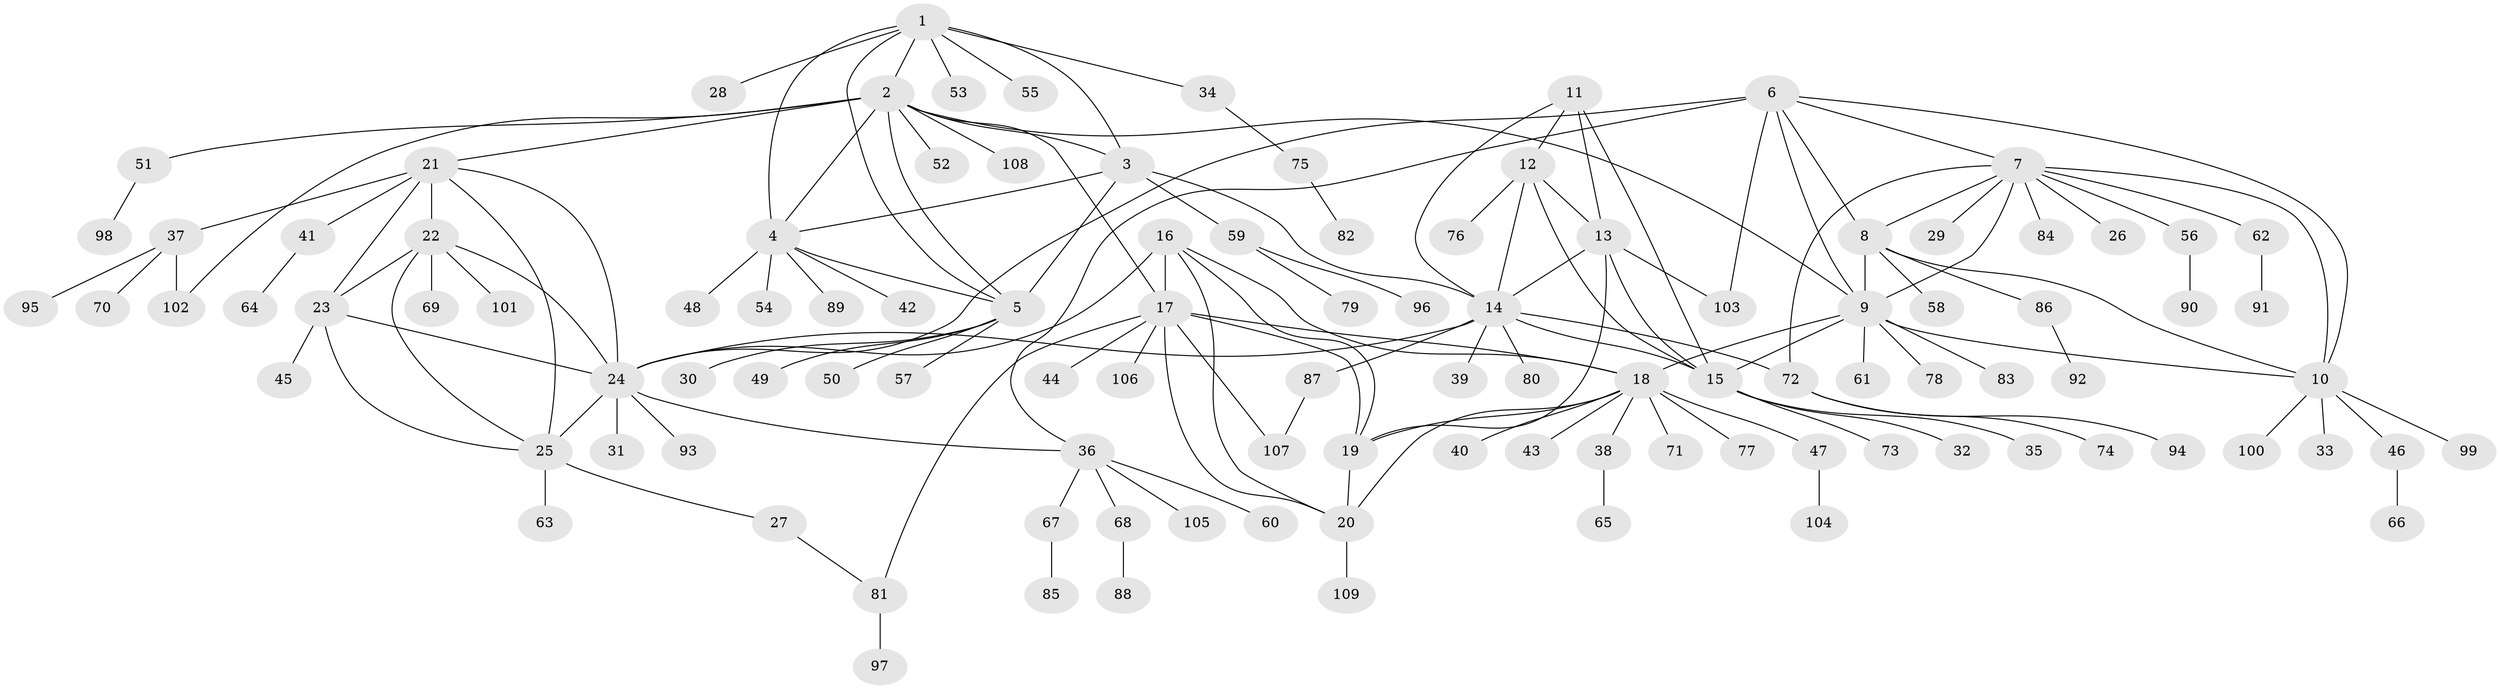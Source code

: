 // coarse degree distribution, {11: 0.025, 10: 0.025, 5: 0.0625, 6: 0.025, 7: 0.05, 8: 0.0125, 4: 0.025, 9: 0.0125, 2: 0.0875, 1: 0.65, 3: 0.025}
// Generated by graph-tools (version 1.1) at 2025/52/02/27/25 19:52:20]
// undirected, 109 vertices, 150 edges
graph export_dot {
graph [start="1"]
  node [color=gray90,style=filled];
  1;
  2;
  3;
  4;
  5;
  6;
  7;
  8;
  9;
  10;
  11;
  12;
  13;
  14;
  15;
  16;
  17;
  18;
  19;
  20;
  21;
  22;
  23;
  24;
  25;
  26;
  27;
  28;
  29;
  30;
  31;
  32;
  33;
  34;
  35;
  36;
  37;
  38;
  39;
  40;
  41;
  42;
  43;
  44;
  45;
  46;
  47;
  48;
  49;
  50;
  51;
  52;
  53;
  54;
  55;
  56;
  57;
  58;
  59;
  60;
  61;
  62;
  63;
  64;
  65;
  66;
  67;
  68;
  69;
  70;
  71;
  72;
  73;
  74;
  75;
  76;
  77;
  78;
  79;
  80;
  81;
  82;
  83;
  84;
  85;
  86;
  87;
  88;
  89;
  90;
  91;
  92;
  93;
  94;
  95;
  96;
  97;
  98;
  99;
  100;
  101;
  102;
  103;
  104;
  105;
  106;
  107;
  108;
  109;
  1 -- 2;
  1 -- 3;
  1 -- 4;
  1 -- 5;
  1 -- 28;
  1 -- 34;
  1 -- 53;
  1 -- 55;
  2 -- 3;
  2 -- 4;
  2 -- 5;
  2 -- 9;
  2 -- 17;
  2 -- 21;
  2 -- 51;
  2 -- 52;
  2 -- 102;
  2 -- 108;
  3 -- 4;
  3 -- 5;
  3 -- 14;
  3 -- 59;
  4 -- 5;
  4 -- 42;
  4 -- 48;
  4 -- 54;
  4 -- 89;
  5 -- 30;
  5 -- 49;
  5 -- 50;
  5 -- 57;
  6 -- 7;
  6 -- 8;
  6 -- 9;
  6 -- 10;
  6 -- 24;
  6 -- 36;
  6 -- 103;
  7 -- 8;
  7 -- 9;
  7 -- 10;
  7 -- 26;
  7 -- 29;
  7 -- 56;
  7 -- 62;
  7 -- 72;
  7 -- 84;
  8 -- 9;
  8 -- 10;
  8 -- 58;
  8 -- 86;
  9 -- 10;
  9 -- 15;
  9 -- 18;
  9 -- 61;
  9 -- 78;
  9 -- 83;
  10 -- 33;
  10 -- 46;
  10 -- 99;
  10 -- 100;
  11 -- 12;
  11 -- 13;
  11 -- 14;
  11 -- 15;
  12 -- 13;
  12 -- 14;
  12 -- 15;
  12 -- 76;
  13 -- 14;
  13 -- 15;
  13 -- 19;
  13 -- 103;
  14 -- 15;
  14 -- 24;
  14 -- 39;
  14 -- 72;
  14 -- 80;
  14 -- 87;
  15 -- 32;
  15 -- 35;
  15 -- 73;
  16 -- 17;
  16 -- 18;
  16 -- 19;
  16 -- 20;
  16 -- 24;
  17 -- 18;
  17 -- 19;
  17 -- 20;
  17 -- 44;
  17 -- 81;
  17 -- 106;
  17 -- 107;
  18 -- 19;
  18 -- 20;
  18 -- 38;
  18 -- 40;
  18 -- 43;
  18 -- 47;
  18 -- 71;
  18 -- 77;
  19 -- 20;
  20 -- 109;
  21 -- 22;
  21 -- 23;
  21 -- 24;
  21 -- 25;
  21 -- 37;
  21 -- 41;
  22 -- 23;
  22 -- 24;
  22 -- 25;
  22 -- 69;
  22 -- 101;
  23 -- 24;
  23 -- 25;
  23 -- 45;
  24 -- 25;
  24 -- 31;
  24 -- 36;
  24 -- 93;
  25 -- 27;
  25 -- 63;
  27 -- 81;
  34 -- 75;
  36 -- 60;
  36 -- 67;
  36 -- 68;
  36 -- 105;
  37 -- 70;
  37 -- 95;
  37 -- 102;
  38 -- 65;
  41 -- 64;
  46 -- 66;
  47 -- 104;
  51 -- 98;
  56 -- 90;
  59 -- 79;
  59 -- 96;
  62 -- 91;
  67 -- 85;
  68 -- 88;
  72 -- 74;
  72 -- 94;
  75 -- 82;
  81 -- 97;
  86 -- 92;
  87 -- 107;
}
